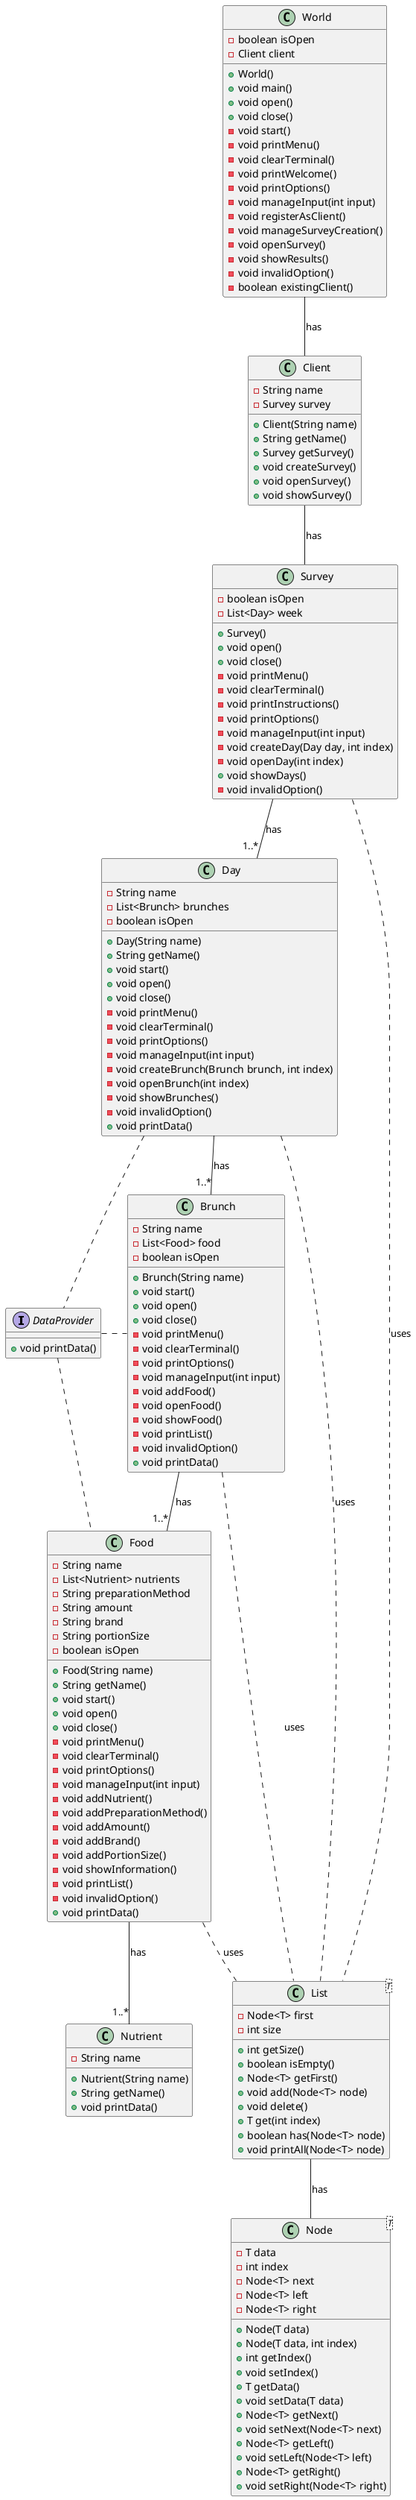 @startuml class diagram

interface DataProvider{
 + void printData()
}
class World{
 - boolean isOpen
 - Client client
 + World()
 + void main()
 + void open()
 + void close()
 - void start()
 - void printMenu()
 - void clearTerminal()
 - void printWelcome()
 - void printOptions()
 - void manageInput(int input)
 - void registerAsClient()
 - void manageSurveyCreation()
 - void openSurvey()
 - void showResults()
 - void invalidOption()
 - boolean existingClient()
}
class Client{
 - String name
 - Survey survey

 + Client(String name)
 + String getName()
 + Survey getSurvey()
 + void createSurvey()
 + void openSurvey()
 + void showSurvey()
}
class Survey{
 - boolean isOpen
 - List<Day> week

 + Survey()
 + void open()
 + void close()
 - void printMenu()
 - void clearTerminal()
 - void printInstructions()
 - void printOptions()
 - void manageInput(int input)
 - void createDay(Day day, int index)
 - void openDay(int index)
 + void showDays()
 - void invalidOption()
}
class Day{
 - String name
 - List<Brunch> brunches
 - boolean isOpen

 + Day(String name)
 + String getName()
 + void start()
 + void open()
 + void close()
 - void printMenu()
 - void clearTerminal()
 - void printOptions()
 - void manageInput(int input)
 - void createBrunch(Brunch brunch, int index)
 - void openBrunch(int index)
 - void showBrunches()
 - void invalidOption()
 + void printData()
}
class Brunch{
 - String name
 - List<Food> food
 - boolean isOpen

 + Brunch(String name)
 + void start()
 + void open()
 + void close()
 - void printMenu()
 - void clearTerminal()
 - void printOptions()
 - void manageInput(int input)
 - void addFood()
 - void openFood()
 - void showFood()
 - void printList()
 - void invalidOption()
 + void printData()
}
class Food{
 - String name
 - List<Nutrient> nutrients
 - String preparationMethod
 - String amount
 - String brand
 - String portionSize
 - boolean isOpen
 + Food(String name)
 + String getName()
 + void start()
 + void open()
 + void close()
 - void printMenu()
 - void clearTerminal()
 - void printOptions()
 - void manageInput(int input)
 - void addNutrient()
 - void addPreparationMethod()
 - void addAmount()
 - void addBrand()
 - void addPortionSize()
 - void showInformation()
 - void printList()
 - void invalidOption()
 + void printData()
}
class Nutrient{
 - String name
 + Nutrient(String name)
 + String getName()
 + void printData()
}
class Node<T>{
 - T data
 - int index
 - Node<T> next
 - Node<T> left
 - Node<T> right
 + Node(T data)
 + Node(T data, int index)
 + int getIndex()
 + void setIndex()
 + T getData()
 + void setData(T data)
 + Node<T> getNext()
 + void setNext(Node<T> next)
 + Node<T> getLeft()
 + void setLeft(Node<T> left)
 + Node<T> getRight()
 + void setRight(Node<T> right)
}
class List<T>{
 - Node<T> first
 - int size
 + int getSize()
 + boolean isEmpty()
 + Node<T> getFirst()
 + void add(Node<T> node)
 + void delete()
 + T get(int index)
 + boolean has(Node<T> node)
 + void printAll(Node<T> node)
}


World -- Client : has
Client -- Survey : has
Survey -- "1..*" Day : has
Survey .. List : uses
Day .. List : uses
Day -- "1..*" Brunch : has
Day .. DataProvider
Brunch .. List : uses
Brunch -- "1..*" Food : has
Brunch .left. DataProvider
Food .. List : uses
Food -- "1..*" Nutrient : has
Food .left. DataProvider
' Tree -- Node : has
List -- Node : has
@enduml